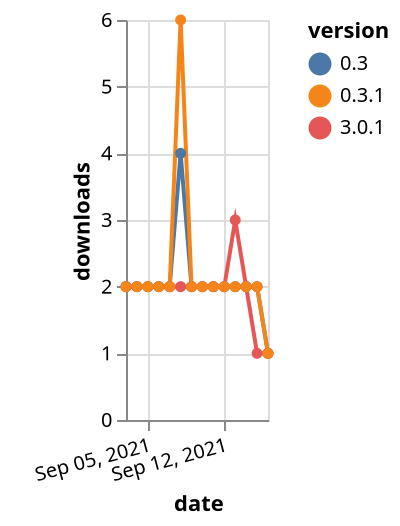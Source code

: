 {"$schema": "https://vega.github.io/schema/vega-lite/v5.json", "description": "A simple bar chart with embedded data.", "data": {"values": [{"date": "2021-09-03", "total": 2908, "delta": 2, "version": "0.3"}, {"date": "2021-09-04", "total": 2910, "delta": 2, "version": "0.3"}, {"date": "2021-09-05", "total": 2912, "delta": 2, "version": "0.3"}, {"date": "2021-09-06", "total": 2914, "delta": 2, "version": "0.3"}, {"date": "2021-09-07", "total": 2916, "delta": 2, "version": "0.3"}, {"date": "2021-09-08", "total": 2920, "delta": 4, "version": "0.3"}, {"date": "2021-09-09", "total": 2922, "delta": 2, "version": "0.3"}, {"date": "2021-09-10", "total": 2924, "delta": 2, "version": "0.3"}, {"date": "2021-09-11", "total": 2926, "delta": 2, "version": "0.3"}, {"date": "2021-09-12", "total": 2928, "delta": 2, "version": "0.3"}, {"date": "2021-09-13", "total": 2930, "delta": 2, "version": "0.3"}, {"date": "2021-09-14", "total": 2932, "delta": 2, "version": "0.3"}, {"date": "2021-09-15", "total": 2934, "delta": 2, "version": "0.3"}, {"date": "2021-09-16", "total": 2935, "delta": 1, "version": "0.3"}, {"date": "2021-09-03", "total": 2172, "delta": 2, "version": "3.0.1"}, {"date": "2021-09-04", "total": 2174, "delta": 2, "version": "3.0.1"}, {"date": "2021-09-05", "total": 2176, "delta": 2, "version": "3.0.1"}, {"date": "2021-09-06", "total": 2178, "delta": 2, "version": "3.0.1"}, {"date": "2021-09-07", "total": 2180, "delta": 2, "version": "3.0.1"}, {"date": "2021-09-08", "total": 2182, "delta": 2, "version": "3.0.1"}, {"date": "2021-09-09", "total": 2184, "delta": 2, "version": "3.0.1"}, {"date": "2021-09-10", "total": 2186, "delta": 2, "version": "3.0.1"}, {"date": "2021-09-11", "total": 2188, "delta": 2, "version": "3.0.1"}, {"date": "2021-09-12", "total": 2190, "delta": 2, "version": "3.0.1"}, {"date": "2021-09-13", "total": 2193, "delta": 3, "version": "3.0.1"}, {"date": "2021-09-14", "total": 2195, "delta": 2, "version": "3.0.1"}, {"date": "2021-09-15", "total": 2196, "delta": 1, "version": "3.0.1"}, {"date": "2021-09-16", "total": 2197, "delta": 1, "version": "3.0.1"}, {"date": "2021-09-03", "total": 3425, "delta": 2, "version": "0.3.1"}, {"date": "2021-09-04", "total": 3427, "delta": 2, "version": "0.3.1"}, {"date": "2021-09-05", "total": 3429, "delta": 2, "version": "0.3.1"}, {"date": "2021-09-06", "total": 3431, "delta": 2, "version": "0.3.1"}, {"date": "2021-09-07", "total": 3433, "delta": 2, "version": "0.3.1"}, {"date": "2021-09-08", "total": 3439, "delta": 6, "version": "0.3.1"}, {"date": "2021-09-09", "total": 3441, "delta": 2, "version": "0.3.1"}, {"date": "2021-09-10", "total": 3443, "delta": 2, "version": "0.3.1"}, {"date": "2021-09-11", "total": 3445, "delta": 2, "version": "0.3.1"}, {"date": "2021-09-12", "total": 3447, "delta": 2, "version": "0.3.1"}, {"date": "2021-09-13", "total": 3449, "delta": 2, "version": "0.3.1"}, {"date": "2021-09-14", "total": 3451, "delta": 2, "version": "0.3.1"}, {"date": "2021-09-15", "total": 3453, "delta": 2, "version": "0.3.1"}, {"date": "2021-09-16", "total": 3454, "delta": 1, "version": "0.3.1"}]}, "width": "container", "mark": {"type": "line", "point": {"filled": true}}, "encoding": {"x": {"field": "date", "type": "temporal", "timeUnit": "yearmonthdate", "title": "date", "axis": {"labelAngle": -15}}, "y": {"field": "delta", "type": "quantitative", "title": "downloads"}, "color": {"field": "version", "type": "nominal"}, "tooltip": {"field": "delta"}}}